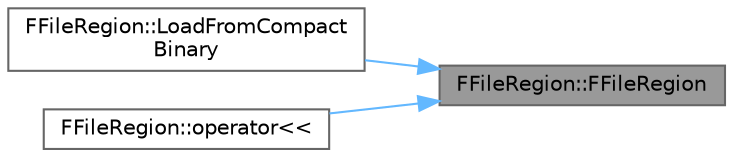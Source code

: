 digraph "FFileRegion::FFileRegion"
{
 // INTERACTIVE_SVG=YES
 // LATEX_PDF_SIZE
  bgcolor="transparent";
  edge [fontname=Helvetica,fontsize=10,labelfontname=Helvetica,labelfontsize=10];
  node [fontname=Helvetica,fontsize=10,shape=box,height=0.2,width=0.4];
  rankdir="RL";
  Node1 [id="Node000001",label="FFileRegion::FFileRegion",height=0.2,width=0.4,color="gray40", fillcolor="grey60", style="filled", fontcolor="black",tooltip=" "];
  Node1 -> Node2 [id="edge1_Node000001_Node000002",dir="back",color="steelblue1",style="solid",tooltip=" "];
  Node2 [id="Node000002",label="FFileRegion::LoadFromCompact\lBinary",height=0.2,width=0.4,color="grey40", fillcolor="white", style="filled",URL="$da/d27/structFFileRegion.html#a470547a164fb5e8587cabff8c8cd61f2",tooltip=" "];
  Node1 -> Node3 [id="edge2_Node000001_Node000003",dir="back",color="steelblue1",style="solid",tooltip=" "];
  Node3 [id="Node000003",label="FFileRegion::operator\<\<",height=0.2,width=0.4,color="grey40", fillcolor="white", style="filled",URL="$da/d27/structFFileRegion.html#aff5fd0b84c670642bc270d857c4210b4",tooltip=" "];
}
